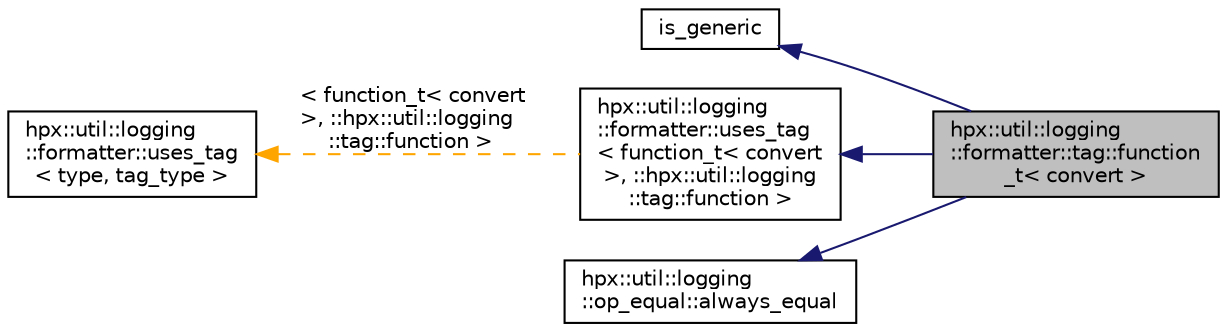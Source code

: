 digraph "hpx::util::logging::formatter::tag::function_t&lt; convert &gt;"
{
  edge [fontname="Helvetica",fontsize="10",labelfontname="Helvetica",labelfontsize="10"];
  node [fontname="Helvetica",fontsize="10",shape=record];
  rankdir="LR";
  Node5 [label="hpx::util::logging\l::formatter::tag::function\l_t\< convert \>",height=0.2,width=0.4,color="black", fillcolor="grey75", style="filled", fontcolor="black"];
  Node6 -> Node5 [dir="back",color="midnightblue",fontsize="10",style="solid",fontname="Helvetica"];
  Node6 [label="is_generic",height=0.2,width=0.4,color="black", fillcolor="white", style="filled",URL="$d3/d73/structhpx_1_1util_1_1logging_1_1manipulator_1_1is__generic.html",tooltip="Represents a generic manipulator (formatter or destination) "];
  Node7 -> Node5 [dir="back",color="midnightblue",fontsize="10",style="solid",fontname="Helvetica"];
  Node7 [label="hpx::util::logging\l::formatter::uses_tag\l\< function_t\< convert\l \>, ::hpx::util::logging\l::tag::function \>",height=0.2,width=0.4,color="black", fillcolor="white", style="filled",URL="$db/d88/structhpx_1_1util_1_1logging_1_1formatter_1_1uses__tag.html"];
  Node8 -> Node7 [dir="back",color="orange",fontsize="10",style="dashed",label=" \< function_t\< convert\l \>, ::hpx::util::logging\l::tag::function \>" ,fontname="Helvetica"];
  Node8 [label="hpx::util::logging\l::formatter::uses_tag\l\< type, tag_type \>",height=0.2,width=0.4,color="black", fillcolor="white", style="filled",URL="$db/d88/structhpx_1_1util_1_1logging_1_1formatter_1_1uses__tag.html",tooltip="Specifies that a formatter class handles a certain tag class. "];
  Node9 -> Node5 [dir="back",color="midnightblue",fontsize="10",style="solid",fontname="Helvetica"];
  Node9 [label="hpx::util::logging\l::op_equal::always_equal",height=0.2,width=0.4,color="black", fillcolor="white", style="filled",URL="$d6/d5e/structhpx_1_1util_1_1logging_1_1op__equal_1_1always__equal.html"];
}
